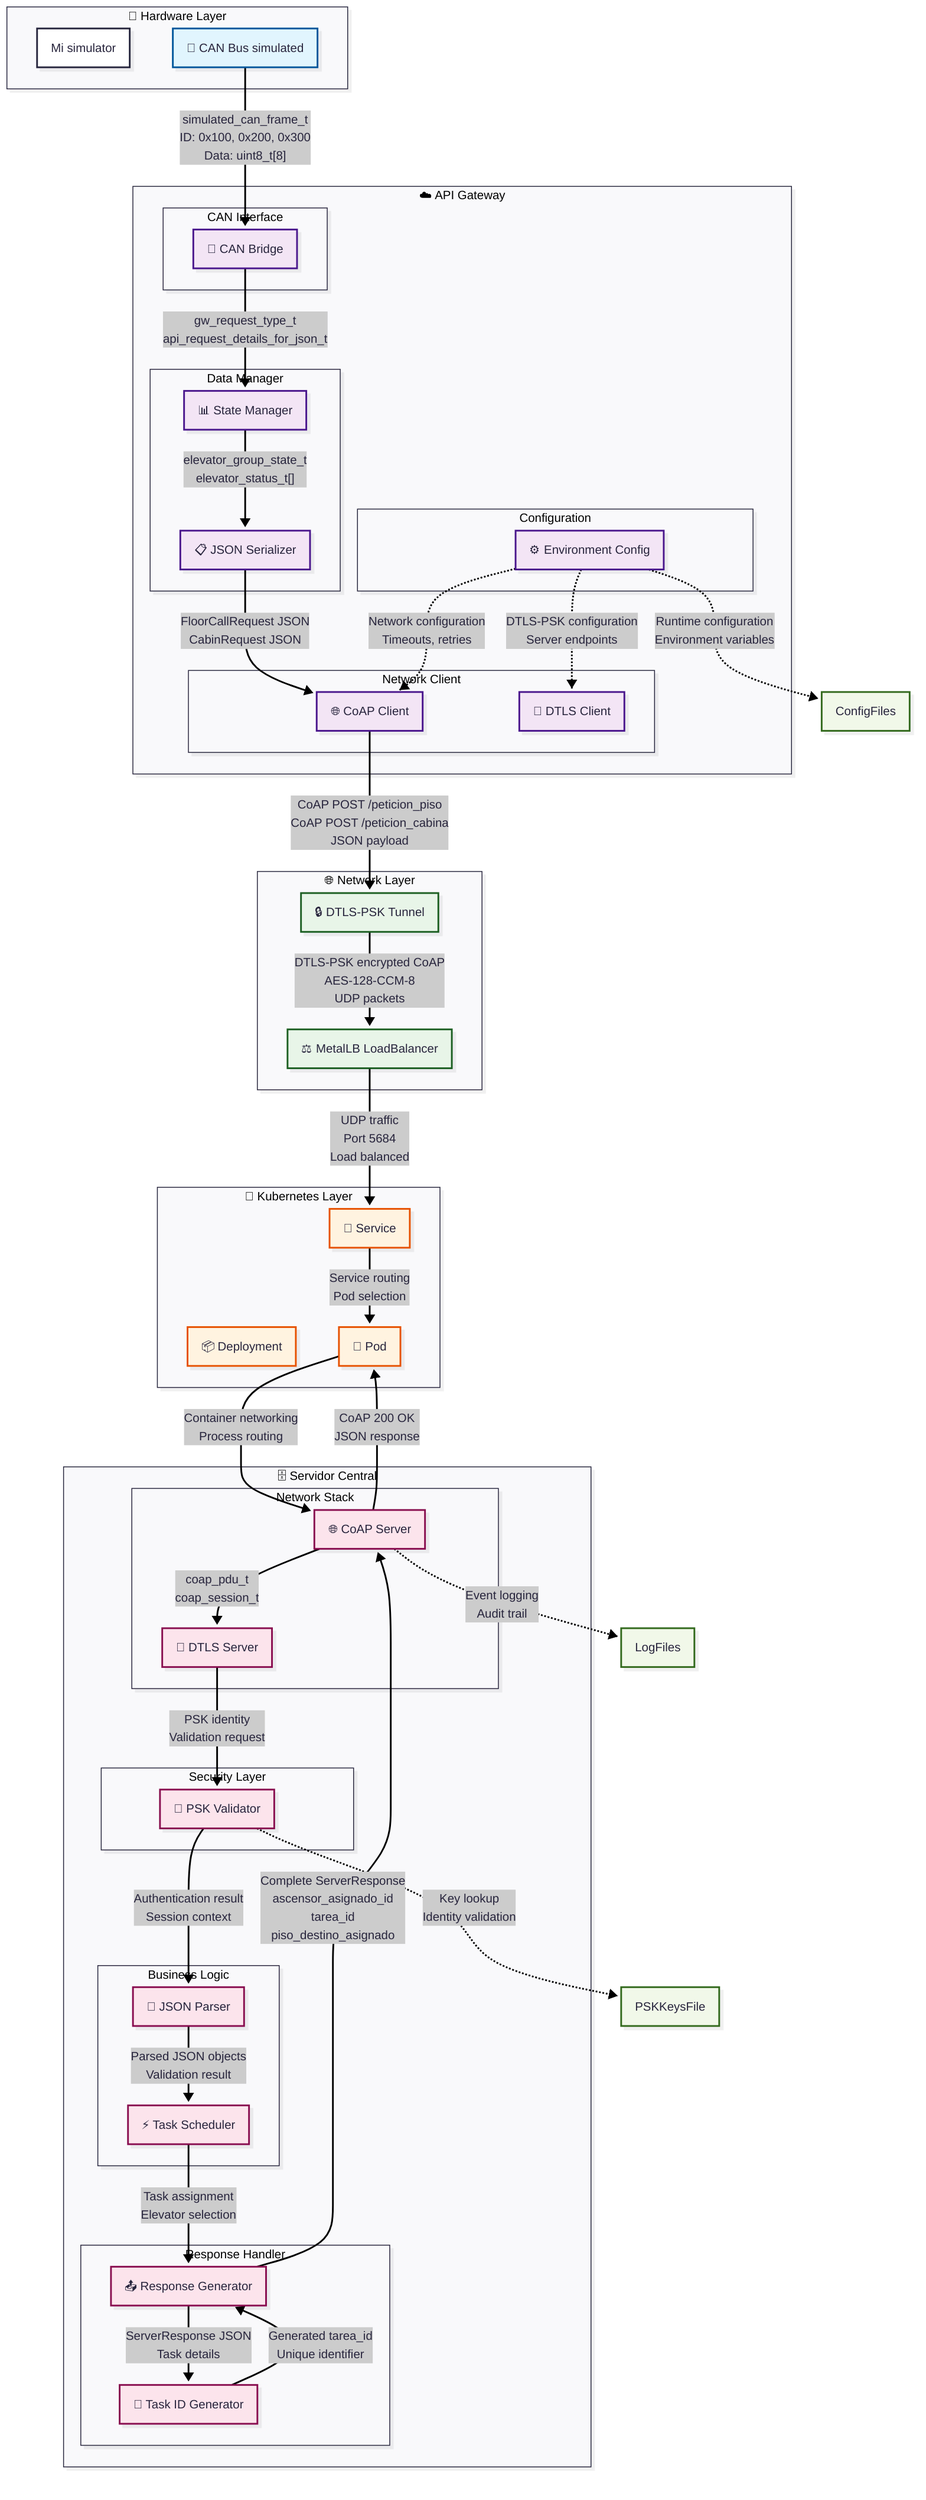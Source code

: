 ---
config:
  theme: redux
  look: neo
  layout: fixed
---
flowchart TB
 subgraph SimulatorLayer["🔧 Hardware Layer"]
    direction TB
        misimulator["Mi simulator"]
        CANBus["🔌 CAN Bus simulated"]
  end
 subgraph CANInterface["CAN Interface"]
        CANBridge["🌉 CAN Bridge"]
  end
 subgraph DataManager["Data Manager"]
        StateManager["📊 State Manager"]
        JSONSerializer["📋 JSON Serializer"]
  end
 subgraph NetworkClient["Network Client"]
        CoAPClient["🌐 CoAP Client"]
        DTLSClient["🔐 DTLS Client"]
  end
 subgraph ConfigManager["Configuration"]
        EnvConfig["⚙️ Environment Config"]
  end
 subgraph APIGateway["☁️ API Gateway"]
    direction TB
        CANInterface
        DataManager
        NetworkClient
        ConfigManager
  end
 subgraph NetworkLayer["🌐 Network Layer"]
    direction TB
        DTLSTunnel["🔒 DTLS-PSK Tunnel"]
        LoadBalancer["⚖️ MetalLB LoadBalancer"]
  end
 subgraph KubernetesLayer["🚢 Kubernetes Layer"]
    direction TB
        K8sService["🔀 Service"]
        K8sDeployment["📦 Deployment"]
        K8sPod["🎯 Pod"]
  end
 subgraph NetworkStack["Network Stack"]
        CoAPServer["🌐 CoAP Server"]
        DTLSServer["🔐 DTLS Server"]
  end
 subgraph SecurityLayer["Security Layer"]
        PSKValidator["🔑 PSK Validator"]
  end
 subgraph BusinessLogic["Business Logic"]
        JSONParser["📖 JSON Parser"]
        TaskScheduler["⚡ Task Scheduler"]
  end
 subgraph ResponseHandler["Response Handler"]
        ResponseGenerator["📤 Response Generator"]
        TaskIDGenerator["🔢 Task ID Generator"]
  end
 subgraph ServidorCentral["🗄️ Servidor Central"]
    direction TB
        NetworkStack
        SecurityLayer
        BusinessLogic
        ResponseHandler
  end
    CANBus -- simulated_can_frame_t<br>ID: 0x100, 0x200, 0x300<br>Data: uint8_t[8] --> CANBridge
    CANBridge -- gw_request_type_t<br>api_request_details_for_json_t --> StateManager
    StateManager -- elevator_group_state_t<br>elevator_status_t[] --> JSONSerializer
    JSONSerializer -- FloorCallRequest JSON<br>CabinRequest JSON --> CoAPClient
    CoAPClient -- CoAP POST /peticion_piso<br>CoAP POST /peticion_cabina<br>JSON payload --> DTLSTunnel
    DTLSTunnel -- "DTLS-PSK encrypted CoAP<br>AES-128-CCM-8<br>UDP packets" --> LoadBalancer
    LoadBalancer -- UDP traffic<br>Port 5684<br>Load balanced --> K8sService
    K8sService -- Service routing<br>Pod selection --> K8sPod
    K8sPod -- Container networking<br>Process routing --> CoAPServer
    CoAPServer -- coap_pdu_t<br>coap_session_t --> DTLSServer
    DTLSServer -- PSK identity<br>Validation request --> PSKValidator
    PSKValidator -- Authentication result<br>Session context --> JSONParser
    JSONParser -- Parsed JSON objects<br>Validation result --> TaskScheduler
    TaskScheduler -- Task assignment<br>Elevator selection --> ResponseGenerator
    ResponseGenerator -- ServerResponse JSON<br>Task details --> TaskIDGenerator
    TaskIDGenerator -- Generated tarea_id<br>Unique identifier --> ResponseGenerator
    ResponseGenerator -- Complete ServerResponse<br>ascensor_asignado_id<br>tarea_id<br>piso_destino_asignado --> CoAPServer
    CoAPServer -- CoAP 200 OK<br>JSON response --> K8sPod
    PSKValidator -. Key lookup<br>Identity validation .-> PSKKeysFile["PSKKeysFile"]
    CoAPServer -. Event logging<br>Audit trail .-> LogFiles["LogFiles"]
    EnvConfig -. Runtime configuration<br>Environment variables .-> ConfigFiles["ConfigFiles"]
    EnvConfig -. "DTLS-PSK configuration<br>Server endpoints" .-> DTLSClient
    EnvConfig -. Network configuration<br>Timeouts, retries .-> CoAPClient
     CANBus:::hardwareStyle
     CANBridge:::gatewayStyle
     StateManager:::gatewayStyle
     JSONSerializer:::gatewayStyle
     CoAPClient:::gatewayStyle
     DTLSClient:::gatewayStyle
     EnvConfig:::gatewayStyle
     DTLSTunnel:::networkStyle
     LoadBalancer:::networkStyle
     K8sService:::k8sStyle
     K8sDeployment:::k8sStyle
     K8sPod:::k8sStyle
     CoAPServer:::serverStyle
     DTLSServer:::serverStyle
     PSKValidator:::serverStyle
     JSONParser:::serverStyle
     TaskScheduler:::serverStyle
     ResponseGenerator:::serverStyle
     TaskIDGenerator:::serverStyle
     PSKKeysFile:::storageStyle
     LogFiles:::storageStyle
     ConfigFiles:::storageStyle
    classDef hardwareStyle fill:#e1f5fe,stroke:#01579b,stroke-width:2px
    classDef gatewayStyle fill:#f3e5f5,stroke:#4a148c,stroke-width:2px  
    classDef networkStyle fill:#e8f5e8,stroke:#1b5e20,stroke-width:2px
    classDef k8sStyle fill:#fff3e0,stroke:#e65100,stroke-width:2px
    classDef serverStyle fill:#fce4ec,stroke:#880e4f,stroke-width:2px
    classDef storageStyle fill:#f1f8e9,stroke:#33691e,stroke-width:2px